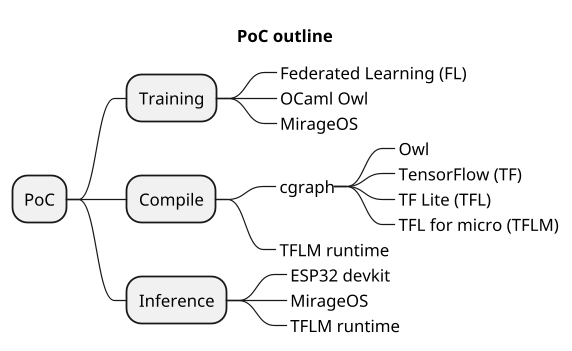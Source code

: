 @startmindmap
scale 1.2
title PoC outline
+ PoC
++ Training
+++_ Federated Learning (FL)
+++_ OCaml Owl
+++_ MirageOS
++ Compile
+++_ cgraph
++++_ Owl
++++_ TensorFlow (TF)
++++_ TF Lite (TFL)
++++_ TFL for micro (TFLM)
+++_ TFLM runtime
++ Inference
+++_ ESP32 devkit
+++_ MirageOS
+++_ TFLM runtime
@endmindmap
